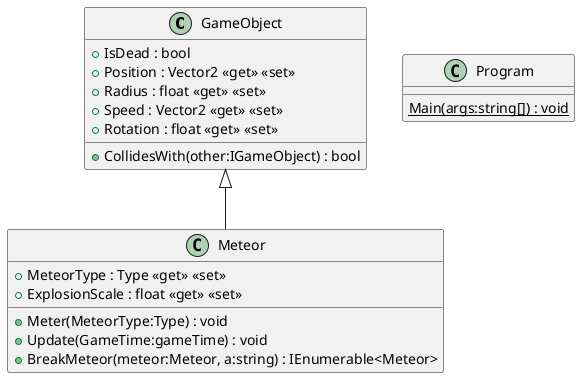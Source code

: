 @startuml
class GameObject {
    + IsDead : bool
    + Position : Vector2 <<get>> <<set>>
    + Radius : float <<get>> <<set>>
    + Speed : Vector2 <<get>> <<set>>
    + Rotation : float <<get>> <<set>>
    + CollidesWith(other:IGameObject) : bool
}
class Meteor {
    + MeteorType : Type <<get>> <<set>>
    + ExplosionScale : float <<get>> <<set>>
    + Meter(MeteorType:Type) : void
    + Update(GameTime:gameTime) : void
    + BreakMeteor(meteor:Meteor, a:string) : IEnumerable<Meteor>
}
class Program {
    {static} Main(args:string[]) : void
}
GameObject <|-- Meteor
@enduml

